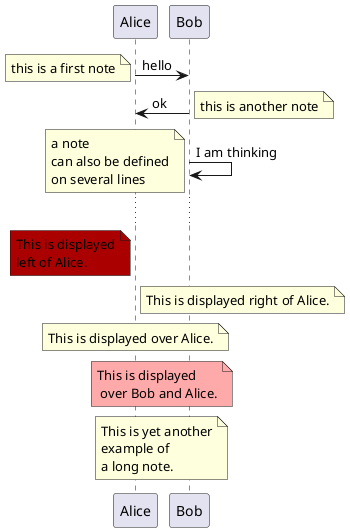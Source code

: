@startuml

' 信息的注释
' 可以使用note left 或note right 关键字在信息后面加上注释。
' 你可以使用end note 关键字有一个多行注释。
Alice->Bob : hello
note left: this is a first note

Bob->Alice : ok
note right: this is another note

Bob->Bob : I am thinking
note left
a note
can also be defined
on several lines
end note
...

' 其他的注释
' 可以使用note left of，note right of或note over在节点(participant)的相对位置放置注释。
' 还可以通过修改背景色来高亮显示注释。
' 以及使用关键字end note来添加多行注释。
participant Alice
participant Bob
note left of Alice #AA0000
This is displayed
left of Alice.
end note

note right of Alice: This is displayed right of Alice.
note over Alice: This is displayed over Alice.
note over Alice, Bob #FFAAAA: This is displayed\n over Bob and Alice.
note over Bob, Alice
This is yet another
example of
a long note.
end note




@enduml